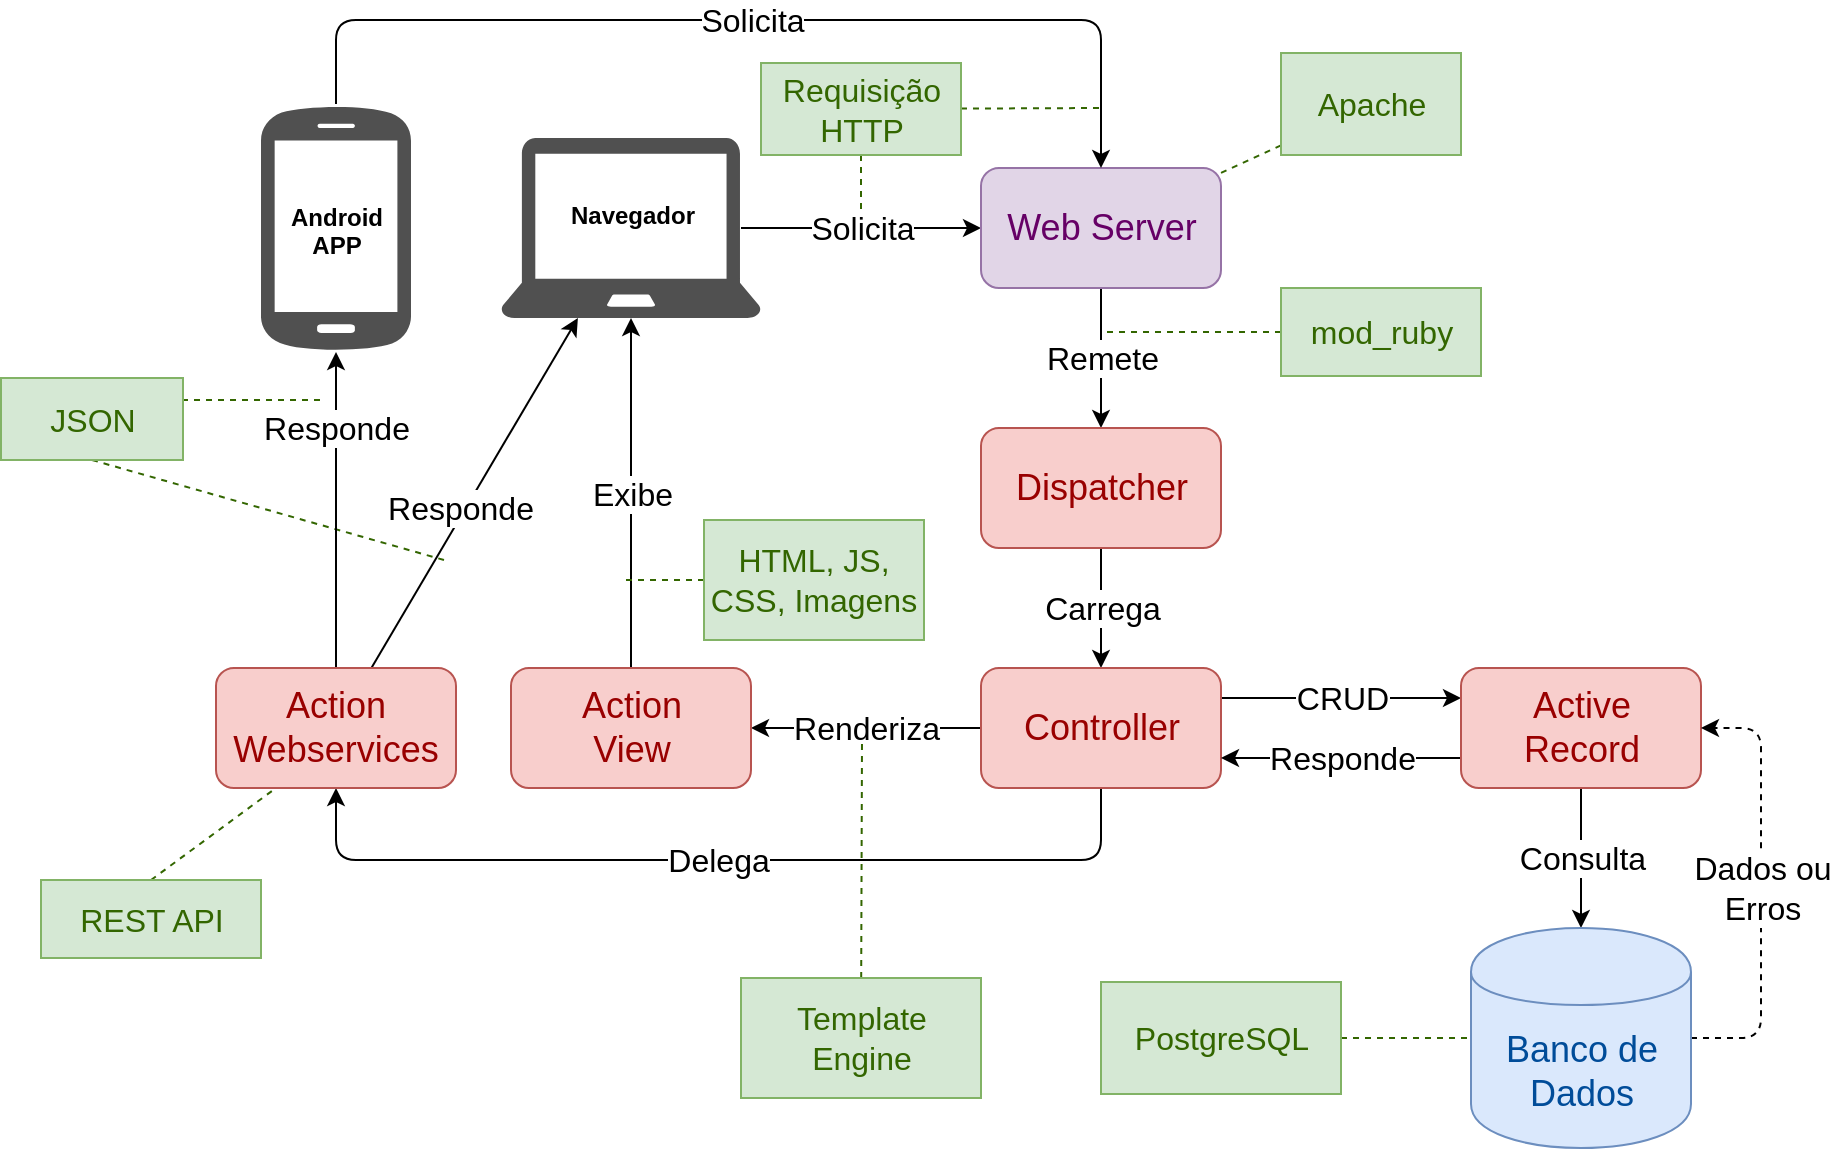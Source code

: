 <mxfile version="12.6.6" type="device"><diagram id="f9S-vgsJQCqjfI_c-wUH" name="Page-1"><mxGraphModel dx="2179" dy="757" grid="1" gridSize="10" guides="1" tooltips="1" connect="1" arrows="1" fold="1" page="1" pageScale="1" pageWidth="827" pageHeight="1169" math="0" shadow="0"><root><mxCell id="0"/><mxCell id="1" parent="0"/><mxCell id="VwLcJuQOoSFPw3mflnEf-61" style="rounded=1;orthogonalLoop=1;jettySize=auto;elbow=vertical;html=1;dashed=1;startArrow=none;startFill=0;endArrow=none;endFill=0;fontSize=18;strokeColor=#336600;fontColor=#336600;exitX=0.5;exitY=1;exitDx=0;exitDy=0;" parent="1" source="VwLcJuQOoSFPw3mflnEf-59" edge="1"><mxGeometry relative="1" as="geometry"><mxPoint x="130" y="290" as="targetPoint"/></mxGeometry></mxCell><mxCell id="P8fr6nUnhLSV3GXD9st7-1" style="rounded=0;orthogonalLoop=1;jettySize=auto;html=1;dashed=1;endArrow=none;endFill=0;fillColor=#d5e8d4;strokeColor=#336600;" edge="1" parent="1" source="VwLcJuQOoSFPw3mflnEf-65"><mxGeometry relative="1" as="geometry"><mxPoint x="338.5" y="120" as="targetPoint"/></mxGeometry></mxCell><mxCell id="VwLcJuQOoSFPw3mflnEf-4" value="" style="group" parent="1" vertex="1" connectable="0"><mxGeometry x="38.5" y="62" width="75" height="124" as="geometry"/></mxCell><mxCell id="VwLcJuQOoSFPw3mflnEf-2" value="" style="pointerEvents=1;shadow=0;dashed=0;html=1;strokeColor=none;fillColor=#505050;labelPosition=center;verticalLabelPosition=bottom;verticalAlign=top;outlineConnect=0;align=center;shape=mxgraph.office.devices.cell_phone_android_standalone;" parent="VwLcJuQOoSFPw3mflnEf-4" vertex="1"><mxGeometry width="75" height="124" as="geometry"/></mxCell><mxCell id="f5Ld1p_H0DMJi4RNV4wJ-2" value="Android&lt;br&gt;APP" style="text;html=1;resizable=0;points=[];autosize=1;align=center;verticalAlign=top;spacingTop=-4;fontSize=12;fontStyle=1" parent="VwLcJuQOoSFPw3mflnEf-4" vertex="1"><mxGeometry x="7.5" y="47" width="60" height="30" as="geometry"/></mxCell><mxCell id="VwLcJuQOoSFPw3mflnEf-32" value="Solicita" style="edgeStyle=entityRelationEdgeStyle;rounded=1;orthogonalLoop=1;jettySize=auto;html=1;startArrow=none;startFill=0;fontSize=16;entryX=0;entryY=0.5;entryDx=0;entryDy=0;" parent="1" target="VwLcJuQOoSFPw3mflnEf-24" edge="1"><mxGeometry relative="1" as="geometry"><mxPoint x="278.5" y="124" as="sourcePoint"/><mxPoint x="388.5" y="124" as="targetPoint"/></mxGeometry></mxCell><mxCell id="VwLcJuQOoSFPw3mflnEf-5" value="" style="pointerEvents=1;shadow=0;dashed=0;html=1;strokeColor=none;fillColor=#505050;labelPosition=center;verticalLabelPosition=bottom;verticalAlign=top;outlineConnect=0;align=center;shape=mxgraph.office.devices.laptop;" parent="1" vertex="1"><mxGeometry x="158.5" y="79" width="130" height="90" as="geometry"/></mxCell><mxCell id="VwLcJuQOoSFPw3mflnEf-38" value="Remete" style="rounded=1;orthogonalLoop=1;jettySize=auto;html=1;exitX=0.5;exitY=1;exitDx=0;exitDy=0;entryX=0.5;entryY=0;entryDx=0;entryDy=0;startArrow=none;startFill=0;fontSize=16;" parent="1" source="VwLcJuQOoSFPw3mflnEf-24" target="VwLcJuQOoSFPw3mflnEf-25" edge="1"><mxGeometry relative="1" as="geometry"/></mxCell><mxCell id="VwLcJuQOoSFPw3mflnEf-24" value="Web Server" style="rounded=1;whiteSpace=wrap;html=1;strokeWidth=1;fontSize=18;fillColor=#e1d5e7;strokeColor=#9673a6;fontColor=#660066;" parent="1" vertex="1"><mxGeometry x="398.5" y="94" width="120" height="60" as="geometry"/></mxCell><mxCell id="VwLcJuQOoSFPw3mflnEf-39" value="Carrega" style="edgeStyle=none;rounded=1;orthogonalLoop=1;jettySize=auto;html=1;exitX=0.5;exitY=1;exitDx=0;exitDy=0;entryX=0.5;entryY=0;entryDx=0;entryDy=0;startArrow=none;startFill=0;fontSize=16;" parent="1" source="VwLcJuQOoSFPw3mflnEf-25" target="VwLcJuQOoSFPw3mflnEf-26" edge="1"><mxGeometry relative="1" as="geometry"/></mxCell><mxCell id="VwLcJuQOoSFPw3mflnEf-25" value="Dispatcher" style="rounded=1;whiteSpace=wrap;html=1;strokeWidth=1;fontSize=18;fillColor=#f8cecc;strokeColor=#b85450;fontColor=#990000;" parent="1" vertex="1"><mxGeometry x="398.5" y="224" width="120" height="60" as="geometry"/></mxCell><mxCell id="VwLcJuQOoSFPw3mflnEf-43" value="Renderiza" style="rounded=1;orthogonalLoop=1;jettySize=auto;html=1;entryX=1;entryY=0.5;entryDx=0;entryDy=0;startArrow=none;startFill=0;fontSize=16;" parent="1" source="VwLcJuQOoSFPw3mflnEf-26" target="VwLcJuQOoSFPw3mflnEf-27" edge="1"><mxGeometry relative="1" as="geometry"/></mxCell><mxCell id="VwLcJuQOoSFPw3mflnEf-45" value="CRUD" style="edgeStyle=none;rounded=1;orthogonalLoop=1;jettySize=auto;html=1;startArrow=none;startFill=0;fontSize=16;exitX=1;exitY=0.25;exitDx=0;exitDy=0;entryX=0;entryY=0.25;entryDx=0;entryDy=0;" parent="1" source="VwLcJuQOoSFPw3mflnEf-26" target="VwLcJuQOoSFPw3mflnEf-30" edge="1"><mxGeometry relative="1" as="geometry"/></mxCell><mxCell id="VwLcJuQOoSFPw3mflnEf-58" value="Delega" style="edgeStyle=elbowEdgeStyle;rounded=1;orthogonalLoop=1;jettySize=auto;html=1;entryX=0.5;entryY=1;entryDx=0;entryDy=0;startArrow=none;startFill=0;fontSize=16;elbow=vertical;" parent="1" source="VwLcJuQOoSFPw3mflnEf-26" target="VwLcJuQOoSFPw3mflnEf-28" edge="1"><mxGeometry relative="1" as="geometry"><Array as="points"><mxPoint x="237" y="440"/></Array></mxGeometry></mxCell><mxCell id="VwLcJuQOoSFPw3mflnEf-26" value="Controller" style="rounded=1;whiteSpace=wrap;html=1;strokeWidth=1;fontSize=18;fillColor=#f8cecc;strokeColor=#b85450;fontColor=#990000;" parent="1" vertex="1"><mxGeometry x="398.5" y="344" width="120" height="60" as="geometry"/></mxCell><mxCell id="VwLcJuQOoSFPw3mflnEf-55" value="Exibe" style="rounded=1;orthogonalLoop=1;jettySize=auto;html=1;startArrow=none;startFill=0;fontSize=16;" parent="1" source="VwLcJuQOoSFPw3mflnEf-27" target="VwLcJuQOoSFPw3mflnEf-5" edge="1"><mxGeometry relative="1" as="geometry"/></mxCell><mxCell id="VwLcJuQOoSFPw3mflnEf-27" value="Action&lt;br&gt;View&lt;br&gt;" style="rounded=1;whiteSpace=wrap;html=1;strokeWidth=1;fontSize=18;fillColor=#f8cecc;strokeColor=#b85450;fontColor=#990000;labelBorderColor=none;" parent="1" vertex="1"><mxGeometry x="163.5" y="344" width="120" height="60" as="geometry"/></mxCell><mxCell id="VwLcJuQOoSFPw3mflnEf-56" value="Responde" style="edgeStyle=orthogonalEdgeStyle;rounded=1;orthogonalLoop=1;jettySize=auto;html=1;startArrow=none;startFill=0;fontSize=16;" parent="1" source="VwLcJuQOoSFPw3mflnEf-28" target="VwLcJuQOoSFPw3mflnEf-2" edge="1"><mxGeometry x="0.519" relative="1" as="geometry"><mxPoint as="offset"/></mxGeometry></mxCell><mxCell id="VwLcJuQOoSFPw3mflnEf-57" value="Responde" style="rounded=1;orthogonalLoop=1;jettySize=auto;html=1;startArrow=none;startFill=0;fontSize=16;" parent="1" source="VwLcJuQOoSFPw3mflnEf-28" target="VwLcJuQOoSFPw3mflnEf-5" edge="1"><mxGeometry x="-0.098" y="2" relative="1" as="geometry"><mxPoint as="offset"/></mxGeometry></mxCell><mxCell id="VwLcJuQOoSFPw3mflnEf-28" value="Action&lt;br&gt;Webservices&lt;br&gt;" style="rounded=1;whiteSpace=wrap;html=1;strokeWidth=1;fontSize=18;fillColor=#f8cecc;strokeColor=#b85450;fontColor=#990000;" parent="1" vertex="1"><mxGeometry x="16" y="344" width="120" height="60" as="geometry"/></mxCell><mxCell id="VwLcJuQOoSFPw3mflnEf-47" value="Responde" style="edgeStyle=none;rounded=1;orthogonalLoop=1;jettySize=auto;html=1;exitX=0;exitY=0.75;exitDx=0;exitDy=0;entryX=1;entryY=0.75;entryDx=0;entryDy=0;startArrow=none;startFill=0;fontSize=16;" parent="1" source="VwLcJuQOoSFPw3mflnEf-30" target="VwLcJuQOoSFPw3mflnEf-26" edge="1"><mxGeometry relative="1" as="geometry"/></mxCell><mxCell id="VwLcJuQOoSFPw3mflnEf-49" value="Consulta" style="edgeStyle=none;rounded=1;orthogonalLoop=1;jettySize=auto;html=1;startArrow=none;startFill=0;fontSize=16;exitX=0.5;exitY=1;exitDx=0;exitDy=0;entryX=0.5;entryY=0;entryDx=0;entryDy=0;" parent="1" source="VwLcJuQOoSFPw3mflnEf-30" target="VwLcJuQOoSFPw3mflnEf-31" edge="1"><mxGeometry relative="1" as="geometry"/></mxCell><mxCell id="VwLcJuQOoSFPw3mflnEf-30" value="Active&lt;br&gt;Record&lt;br&gt;" style="rounded=1;whiteSpace=wrap;html=1;strokeWidth=1;fontSize=18;fillColor=#f8cecc;strokeColor=#b85450;fontColor=#990000;" parent="1" vertex="1"><mxGeometry x="638.5" y="344" width="120" height="60" as="geometry"/></mxCell><mxCell id="VwLcJuQOoSFPw3mflnEf-50" value="Dados ou &lt;br style=&quot;font-size: 16px;&quot;&gt;Erros" style="edgeStyle=entityRelationEdgeStyle;rounded=1;orthogonalLoop=1;jettySize=auto;html=1;startArrow=none;startFill=0;fontSize=16;exitX=1;exitY=0.5;exitDx=0;exitDy=0;dashed=1;" parent="1" source="VwLcJuQOoSFPw3mflnEf-31" target="VwLcJuQOoSFPw3mflnEf-30" edge="1"><mxGeometry relative="1" as="geometry"><mxPoint x="828.5" y="374" as="targetPoint"/></mxGeometry></mxCell><mxCell id="VwLcJuQOoSFPw3mflnEf-31" value="Banco de Dados" style="shape=cylinder;whiteSpace=wrap;html=1;boundedLbl=1;backgroundOutline=1;strokeWidth=1;fontSize=18;fillColor=#dae8fc;strokeColor=#6c8ebf;fontColor=#004C99;" parent="1" vertex="1"><mxGeometry x="643.5" y="474" width="110" height="110" as="geometry"/></mxCell><mxCell id="VwLcJuQOoSFPw3mflnEf-34" value="Solicita" style="edgeStyle=elbowEdgeStyle;rounded=1;orthogonalLoop=1;jettySize=auto;html=1;entryX=0.5;entryY=0;entryDx=0;entryDy=0;startArrow=none;startFill=0;fontSize=16;elbow=vertical;" parent="1" source="VwLcJuQOoSFPw3mflnEf-2" target="VwLcJuQOoSFPw3mflnEf-24" edge="1"><mxGeometry relative="1" as="geometry"><Array as="points"><mxPoint x="250" y="20"/><mxPoint x="260" y="30"/><mxPoint x="270" y="30"/><mxPoint x="288.5" y="14"/></Array></mxGeometry></mxCell><mxCell id="VwLcJuQOoSFPw3mflnEf-60" style="rounded=1;orthogonalLoop=1;jettySize=auto;elbow=vertical;html=1;startArrow=none;startFill=0;fontSize=18;dashed=1;endArrow=none;endFill=0;strokeColor=#336600;fontColor=#336600;" parent="1" edge="1"><mxGeometry relative="1" as="geometry"><mxPoint x="70" y="210" as="targetPoint"/><mxPoint x="-1" y="210" as="sourcePoint"/></mxGeometry></mxCell><mxCell id="VwLcJuQOoSFPw3mflnEf-59" value="JSON" style="rounded=0;whiteSpace=wrap;html=1;strokeWidth=1;fontSize=16;fillColor=#d5e8d4;strokeColor=#82b366;fontColor=#336600;" parent="1" vertex="1"><mxGeometry x="-91.5" y="199" width="91" height="41" as="geometry"/></mxCell><mxCell id="VwLcJuQOoSFPw3mflnEf-63" style="rounded=1;orthogonalLoop=1;jettySize=auto;elbow=vertical;html=1;dashed=1;startArrow=none;startFill=0;endArrow=none;endFill=0;strokeColor=#336600;fontSize=16;fontColor=#336600;exitX=0;exitY=0.5;exitDx=0;exitDy=0;" parent="1" source="VwLcJuQOoSFPw3mflnEf-62" edge="1"><mxGeometry relative="1" as="geometry"><mxPoint x="220" y="300" as="targetPoint"/></mxGeometry></mxCell><mxCell id="VwLcJuQOoSFPw3mflnEf-62" value="&lt;font&gt;HTML, JS, CSS, Imagens&lt;/font&gt;" style="rounded=0;whiteSpace=wrap;html=1;strokeWidth=1;fontSize=16;fillColor=#d5e8d4;strokeColor=#82b366;fontColor=#336600;" parent="1" vertex="1"><mxGeometry x="260" y="270" width="110" height="60" as="geometry"/></mxCell><mxCell id="VwLcJuQOoSFPw3mflnEf-66" style="edgeStyle=none;rounded=1;orthogonalLoop=1;jettySize=auto;html=1;dashed=1;startArrow=none;startFill=0;endArrow=none;endFill=0;strokeColor=#336600;fontSize=16;fontColor=#336600;" parent="1" source="VwLcJuQOoSFPw3mflnEf-65" edge="1"><mxGeometry relative="1" as="geometry"><mxPoint x="460" y="64" as="targetPoint"/></mxGeometry></mxCell><mxCell id="VwLcJuQOoSFPw3mflnEf-65" value="Requisição HTTP" style="rounded=0;whiteSpace=wrap;html=1;strokeWidth=1;fontSize=16;fillColor=#d5e8d4;strokeColor=#82b366;fontColor=#336600;" parent="1" vertex="1"><mxGeometry x="288.5" y="41.5" width="100" height="46" as="geometry"/></mxCell><mxCell id="VwLcJuQOoSFPw3mflnEf-69" style="edgeStyle=none;rounded=1;orthogonalLoop=1;jettySize=auto;html=1;dashed=1;startArrow=none;startFill=0;endArrow=none;endFill=0;strokeColor=#336600;fontSize=16;fontColor=#336600;" parent="1" source="VwLcJuQOoSFPw3mflnEf-68" target="VwLcJuQOoSFPw3mflnEf-24" edge="1"><mxGeometry relative="1" as="geometry"/></mxCell><mxCell id="VwLcJuQOoSFPw3mflnEf-68" value="Apache" style="rounded=0;whiteSpace=wrap;html=1;strokeWidth=1;fontSize=16;fillColor=#d5e8d4;strokeColor=#82b366;fontColor=#336600;" parent="1" vertex="1"><mxGeometry x="548.5" y="36.5" width="90" height="51" as="geometry"/></mxCell><mxCell id="VwLcJuQOoSFPw3mflnEf-71" style="edgeStyle=none;rounded=1;orthogonalLoop=1;jettySize=auto;html=1;entryX=0;entryY=0.5;entryDx=0;entryDy=0;dashed=1;startArrow=none;startFill=0;endArrow=none;endFill=0;strokeColor=#336600;fontSize=16;fontColor=#336600;" parent="1" source="VwLcJuQOoSFPw3mflnEf-70" target="VwLcJuQOoSFPw3mflnEf-31" edge="1"><mxGeometry relative="1" as="geometry"/></mxCell><mxCell id="VwLcJuQOoSFPw3mflnEf-70" value="PostgreSQL" style="rounded=0;whiteSpace=wrap;html=1;strokeWidth=1;fontSize=16;fillColor=#d5e8d4;strokeColor=#82b366;fontColor=#336600;" parent="1" vertex="1"><mxGeometry x="458.5" y="501" width="120" height="56" as="geometry"/></mxCell><mxCell id="VwLcJuQOoSFPw3mflnEf-73" style="edgeStyle=none;rounded=1;orthogonalLoop=1;jettySize=auto;html=1;dashed=1;startArrow=none;startFill=0;endArrow=none;endFill=0;strokeColor=#336600;fontSize=16;fontColor=#336600;" parent="1" source="VwLcJuQOoSFPw3mflnEf-72" edge="1"><mxGeometry relative="1" as="geometry"><mxPoint x="460" y="176" as="targetPoint"/></mxGeometry></mxCell><mxCell id="VwLcJuQOoSFPw3mflnEf-72" value="mod_ruby" style="rounded=0;whiteSpace=wrap;html=1;strokeWidth=1;fontSize=16;fillColor=#d5e8d4;strokeColor=#82b366;fontColor=#336600;" parent="1" vertex="1"><mxGeometry x="548.5" y="154" width="100" height="44" as="geometry"/></mxCell><mxCell id="VwLcJuQOoSFPw3mflnEf-75" style="edgeStyle=none;rounded=1;orthogonalLoop=1;jettySize=auto;html=1;entryX=0.25;entryY=1;entryDx=0;entryDy=0;dashed=1;startArrow=none;startFill=0;endArrow=none;endFill=0;strokeColor=#336600;fontSize=16;fontColor=#336600;exitX=0.5;exitY=0;exitDx=0;exitDy=0;" parent="1" source="VwLcJuQOoSFPw3mflnEf-74" target="VwLcJuQOoSFPw3mflnEf-28" edge="1"><mxGeometry relative="1" as="geometry"/></mxCell><mxCell id="VwLcJuQOoSFPw3mflnEf-74" value="REST API" style="rounded=0;whiteSpace=wrap;html=1;strokeWidth=1;fontSize=16;fillColor=#d5e8d4;strokeColor=#82b366;fontColor=#336600;" parent="1" vertex="1"><mxGeometry x="-71.5" y="450" width="110" height="39" as="geometry"/></mxCell><mxCell id="VwLcJuQOoSFPw3mflnEf-77" style="edgeStyle=none;rounded=1;orthogonalLoop=1;jettySize=auto;html=1;dashed=1;startArrow=none;startFill=0;endArrow=none;endFill=0;strokeColor=#336600;fontSize=16;fontColor=#336600;" parent="1" source="VwLcJuQOoSFPw3mflnEf-76" edge="1"><mxGeometry relative="1" as="geometry"><mxPoint x="339" y="380" as="targetPoint"/></mxGeometry></mxCell><mxCell id="VwLcJuQOoSFPw3mflnEf-76" value="Template Engine" style="rounded=0;whiteSpace=wrap;html=1;strokeWidth=1;fontSize=16;fillColor=#d5e8d4;strokeColor=#82b366;fontColor=#336600;" parent="1" vertex="1"><mxGeometry x="278.5" y="499" width="120" height="60" as="geometry"/></mxCell><mxCell id="f5Ld1p_H0DMJi4RNV4wJ-1" value="Navegador" style="text;html=1;resizable=0;points=[];autosize=1;align=center;verticalAlign=top;spacingTop=-4;fontSize=12;fontStyle=1" parent="1" vertex="1"><mxGeometry x="183.5" y="108" width="80" height="20" as="geometry"/></mxCell></root></mxGraphModel></diagram></mxfile>